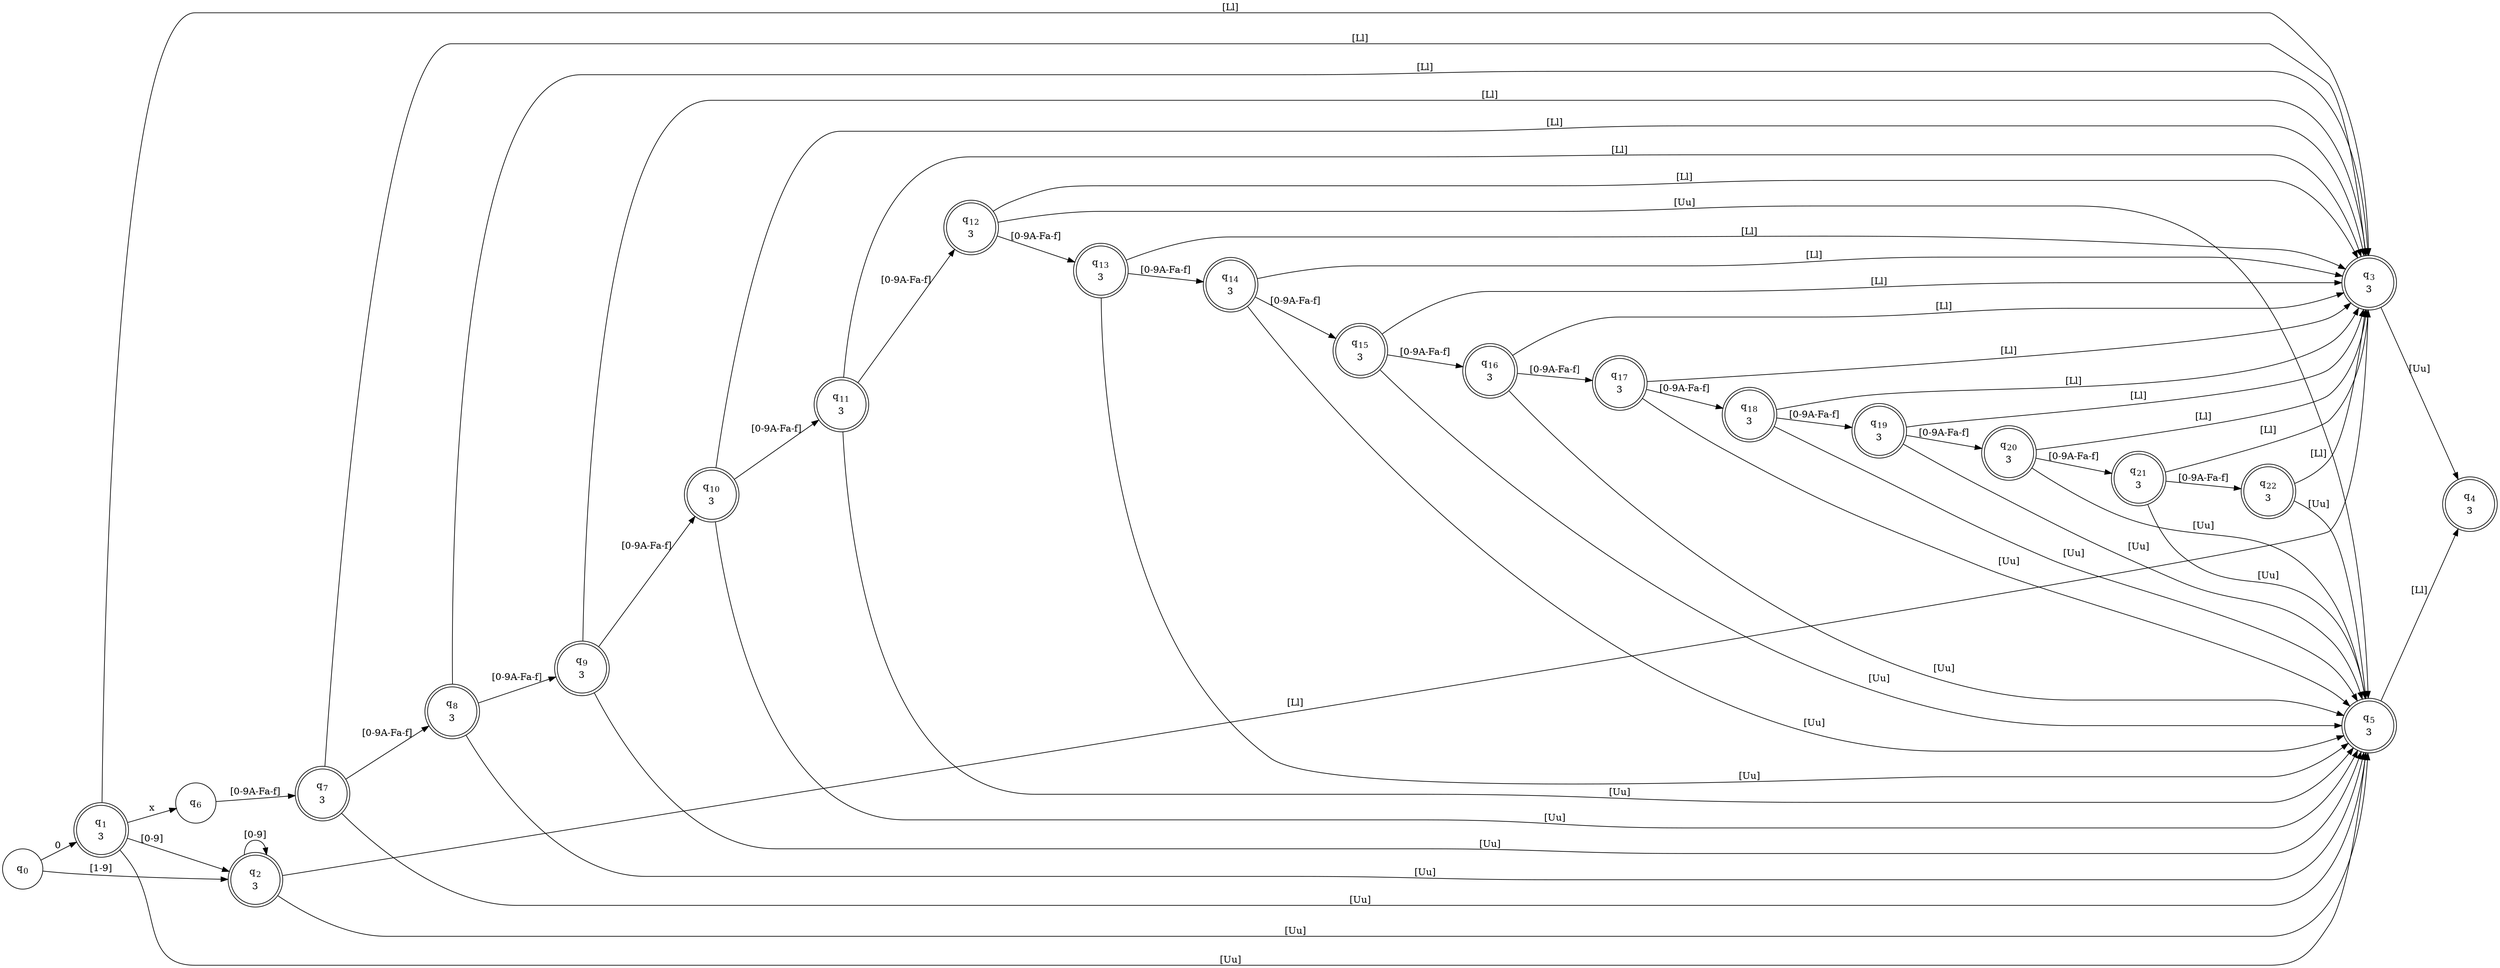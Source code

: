 digraph FFA {
rankdir=LR
node [shape=circle]
q0->q1 [label="0"]
q0->q2 [label="[1-9]"]
q1->q2 [label="[0-9]"]
q1->q3 [label="[Ll]"]
q1->q5 [label="[Uu]"]
q1->q6 [label="x"]
q2->q2 [label="[0-9]"]
q2->q3 [label="[Ll]"]
q2->q5 [label="[Uu]"]
q3->q4 [label="[Uu]"]
q5->q4 [label="[Ll]"]
q6->q7 [label="[0-9A-Fa-f]"]
q7->q8 [label="[0-9A-Fa-f]"]
q7->q3 [label="[Ll]"]
q7->q5 [label="[Uu]"]
q8->q9 [label="[0-9A-Fa-f]"]
q8->q3 [label="[Ll]"]
q8->q5 [label="[Uu]"]
q9->q10 [label="[0-9A-Fa-f]"]
q9->q3 [label="[Ll]"]
q9->q5 [label="[Uu]"]
q10->q11 [label="[0-9A-Fa-f]"]
q10->q3 [label="[Ll]"]
q10->q5 [label="[Uu]"]
q11->q12 [label="[0-9A-Fa-f]"]
q11->q3 [label="[Ll]"]
q11->q5 [label="[Uu]"]
q12->q13 [label="[0-9A-Fa-f]"]
q12->q3 [label="[Ll]"]
q12->q5 [label="[Uu]"]
q13->q14 [label="[0-9A-Fa-f]"]
q13->q3 [label="[Ll]"]
q13->q5 [label="[Uu]"]
q14->q15 [label="[0-9A-Fa-f]"]
q14->q3 [label="[Ll]"]
q14->q5 [label="[Uu]"]
q15->q16 [label="[0-9A-Fa-f]"]
q15->q3 [label="[Ll]"]
q15->q5 [label="[Uu]"]
q16->q17 [label="[0-9A-Fa-f]"]
q16->q3 [label="[Ll]"]
q16->q5 [label="[Uu]"]
q17->q18 [label="[0-9A-Fa-f]"]
q17->q3 [label="[Ll]"]
q17->q5 [label="[Uu]"]
q18->q19 [label="[0-9A-Fa-f]"]
q18->q3 [label="[Ll]"]
q18->q5 [label="[Uu]"]
q19->q20 [label="[0-9A-Fa-f]"]
q19->q3 [label="[Ll]"]
q19->q5 [label="[Uu]"]
q20->q21 [label="[0-9A-Fa-f]"]
q20->q3 [label="[Ll]"]
q20->q5 [label="[Uu]"]
q21->q22 [label="[0-9A-Fa-f]"]
q21->q3 [label="[Ll]"]
q21->q5 [label="[Uu]"]
q22->q3 [label="[Ll]"]
q22->q5 [label="[Uu]"]
q0 [label=<<TABLE BORDER="0"><TR><TD>q<SUB>0</SUB></TD></TR></TABLE>>]
q1 [label=<<TABLE BORDER="0"><TR><TD>q<SUB>1</SUB></TD></TR><TR><TD>3</TD></TR></TABLE>>,shape=doublecircle]
q2 [label=<<TABLE BORDER="0"><TR><TD>q<SUB>2</SUB></TD></TR><TR><TD>3</TD></TR></TABLE>>,shape=doublecircle]
q3 [label=<<TABLE BORDER="0"><TR><TD>q<SUB>3</SUB></TD></TR><TR><TD>3</TD></TR></TABLE>>,shape=doublecircle]
q4 [label=<<TABLE BORDER="0"><TR><TD>q<SUB>4</SUB></TD></TR><TR><TD>3</TD></TR></TABLE>>,shape=doublecircle]
q5 [label=<<TABLE BORDER="0"><TR><TD>q<SUB>5</SUB></TD></TR><TR><TD>3</TD></TR></TABLE>>,shape=doublecircle]
q6 [label=<<TABLE BORDER="0"><TR><TD>q<SUB>6</SUB></TD></TR></TABLE>>]
q7 [label=<<TABLE BORDER="0"><TR><TD>q<SUB>7</SUB></TD></TR><TR><TD>3</TD></TR></TABLE>>,shape=doublecircle]
q8 [label=<<TABLE BORDER="0"><TR><TD>q<SUB>8</SUB></TD></TR><TR><TD>3</TD></TR></TABLE>>,shape=doublecircle]
q9 [label=<<TABLE BORDER="0"><TR><TD>q<SUB>9</SUB></TD></TR><TR><TD>3</TD></TR></TABLE>>,shape=doublecircle]
q10 [label=<<TABLE BORDER="0"><TR><TD>q<SUB>10</SUB></TD></TR><TR><TD>3</TD></TR></TABLE>>,shape=doublecircle]
q11 [label=<<TABLE BORDER="0"><TR><TD>q<SUB>11</SUB></TD></TR><TR><TD>3</TD></TR></TABLE>>,shape=doublecircle]
q12 [label=<<TABLE BORDER="0"><TR><TD>q<SUB>12</SUB></TD></TR><TR><TD>3</TD></TR></TABLE>>,shape=doublecircle]
q13 [label=<<TABLE BORDER="0"><TR><TD>q<SUB>13</SUB></TD></TR><TR><TD>3</TD></TR></TABLE>>,shape=doublecircle]
q14 [label=<<TABLE BORDER="0"><TR><TD>q<SUB>14</SUB></TD></TR><TR><TD>3</TD></TR></TABLE>>,shape=doublecircle]
q15 [label=<<TABLE BORDER="0"><TR><TD>q<SUB>15</SUB></TD></TR><TR><TD>3</TD></TR></TABLE>>,shape=doublecircle]
q16 [label=<<TABLE BORDER="0"><TR><TD>q<SUB>16</SUB></TD></TR><TR><TD>3</TD></TR></TABLE>>,shape=doublecircle]
q17 [label=<<TABLE BORDER="0"><TR><TD>q<SUB>17</SUB></TD></TR><TR><TD>3</TD></TR></TABLE>>,shape=doublecircle]
q18 [label=<<TABLE BORDER="0"><TR><TD>q<SUB>18</SUB></TD></TR><TR><TD>3</TD></TR></TABLE>>,shape=doublecircle]
q19 [label=<<TABLE BORDER="0"><TR><TD>q<SUB>19</SUB></TD></TR><TR><TD>3</TD></TR></TABLE>>,shape=doublecircle]
q20 [label=<<TABLE BORDER="0"><TR><TD>q<SUB>20</SUB></TD></TR><TR><TD>3</TD></TR></TABLE>>,shape=doublecircle]
q21 [label=<<TABLE BORDER="0"><TR><TD>q<SUB>21</SUB></TD></TR><TR><TD>3</TD></TR></TABLE>>,shape=doublecircle]
q22 [label=<<TABLE BORDER="0"><TR><TD>q<SUB>22</SUB></TD></TR><TR><TD>3</TD></TR></TABLE>>,shape=doublecircle]
q1,q2,q3,q4,q5,q7,q8,q9,q10,q11,q12,q13,q14,q15,q16,q17,q18,q19,q20,q21,q22,q1,q2,q3,q4,q5,q7,q8,q9,q10,q11,q12,q13,q14,q15,q16,q17,q18,q19,q20,q21,q22 [shape=doublecircle]
}
